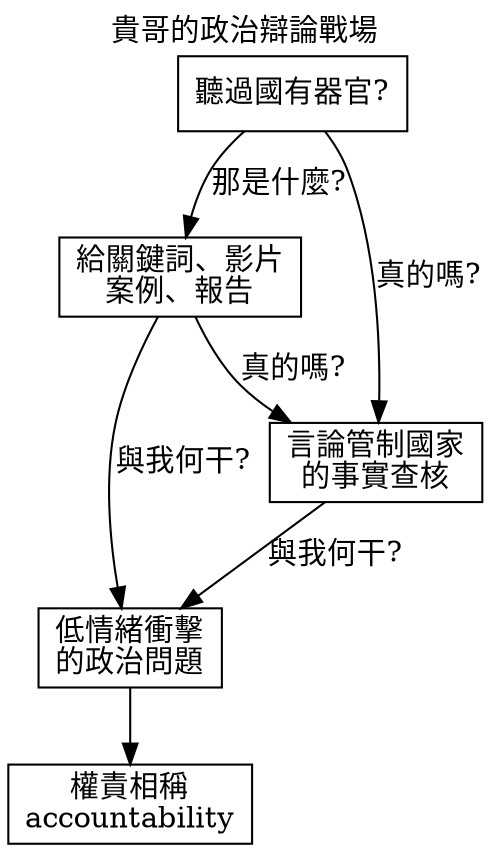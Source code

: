 // dot -Tsvg greg-pol-strategy.dot -o greg-pol-strategy.svg
digraph "貴哥的政治辯論戰場" {

    label = "貴哥的政治辯論戰場";
    node [ shape="box"; ];
    labelloc = "t";
    rankdir = "TB";
    overlap = scale;

    so [ label="聽過國有器官?"; ];
    cases [ label="給關鍵詞、影片\n案例、報告"; ];
    fc_difficulty [ label="言論管制國家\n的事實查核"; ];
    low_emotion [ label="低情緒衝擊\n的政治問題"; ];
    accountability [ label="權責相稱\naccountability"; ];

    so -> cases [ label="那是什麼?" ];
    { so cases } -> fc_difficulty [ label="真的嗎?" ];
    { cases fc_difficulty } -> low_emotion [ label="與我何干?"; ];
    low_emotion -> accountability;
}

